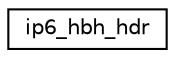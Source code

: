digraph "Graphical Class Hierarchy"
{
 // LATEX_PDF_SIZE
  edge [fontname="Helvetica",fontsize="10",labelfontname="Helvetica",labelfontsize="10"];
  node [fontname="Helvetica",fontsize="10",shape=record];
  rankdir="LR";
  Node0 [label="ip6_hbh_hdr",height=0.2,width=0.4,color="black", fillcolor="white", style="filled",URL="$structip6__hbh__hdr.html",tooltip=" "];
}
